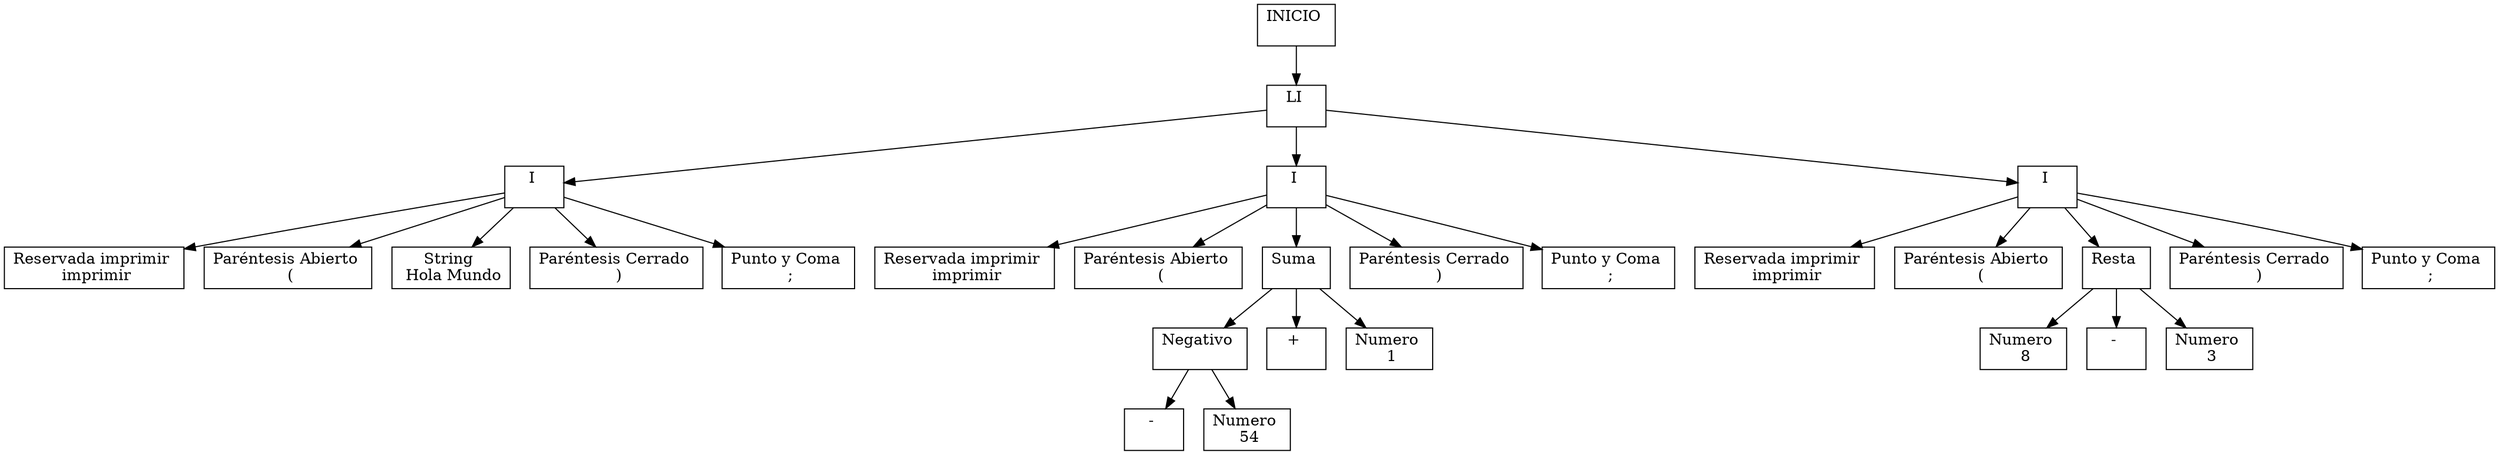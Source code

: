 digraph arbol{ node[shape="box"]
n1[label = "INICIO \n "];n1 -> n2;
n2[label = "LI \n "];n2 -> n3;
n3[label = "I \n "];n3 -> n4;
n4[label = "Reservada imprimir \n imprimir"];n3 -> n5;
n5[label = "Paréntesis Abierto \n ("];n3 -> n6;
n6[label = "String \n Hola Mundo"];n3 -> n7;
n7[label = "Paréntesis Cerrado \n )"];n3 -> n8;
n8[label = "Punto y Coma \n ;"];n2 -> n9;
n9[label = "I \n "];n9 -> n10;
n10[label = "Reservada imprimir \n imprimir"];n9 -> n11;
n11[label = "Paréntesis Abierto \n ("];n9 -> n12;
n12[label = "Suma \n "];n12 -> n13;
n13[label = "Negativo \n "];n13 -> n14;
n14[label = "- \n "];n13 -> n15;
n15[label = "Numero \n 54"];n12 -> n16;
n16[label = "+ \n "];n12 -> n17;
n17[label = "Numero \n 1"];n9 -> n18;
n18[label = "Paréntesis Cerrado \n )"];n9 -> n19;
n19[label = "Punto y Coma \n ;"];n2 -> n20;
n20[label = "I \n "];n20 -> n21;
n21[label = "Reservada imprimir \n imprimir"];n20 -> n22;
n22[label = "Paréntesis Abierto \n ("];n20 -> n23;
n23[label = "Resta \n "];n23 -> n24;
n24[label = "Numero \n 8"];n23 -> n25;
n25[label = "- \n "];n23 -> n26;
n26[label = "Numero \n 3"];n20 -> n27;
n27[label = "Paréntesis Cerrado \n )"];n20 -> n28;
n28[label = "Punto y Coma \n ;"];
}

